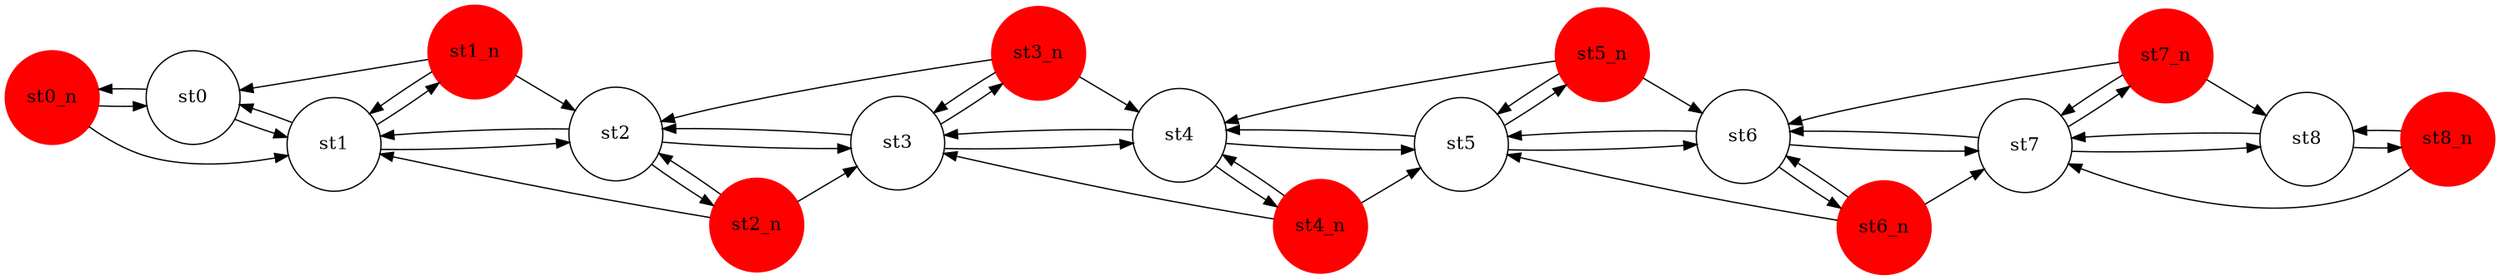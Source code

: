#Total states is 0, including 0 states and 0 newstates
#Total transisions is 0, including 0 transistions and 0 new transitions
digraph finite_state_machine {
	rankdir=LR;
	size="20,20";
	resolution="300";
	overlap=false;

	node [shape = circle, fixedsize=true, width = 1, color = red, style = filled];
	st0_n;
 	st1_n;
 	st2_n;
 	st3_n;
 	st4_n;
 	st5_n;
 	st6_n;
 	st7_n;
 	st8_n;
 
	node [shape = circle, color = black, style = unfilled];
	st0;
 	st1;
 	st2;
 	st3;
 	st4;
 	st5;
 	st6;
 	st7;
 	st8;
 	st0 -> st0_n;
	st0 -> st1;
	st0_n -> st0;
	st0_n -> st1;
	st1 -> st0;
	st1 -> st1_n;
	st1 -> st2;
	st1_n -> st0;
	st1_n -> st1;
	st1_n -> st2;
	st2 -> st1;
	st2 -> st2_n;
	st2 -> st3;
	st2_n -> st1;
	st2_n -> st2;
	st2_n -> st3;
	st3 -> st2;
	st3 -> st3_n;
	st3 -> st4;
	st3_n -> st2;
	st3_n -> st3;
	st3_n -> st4;
	st4 -> st3;
	st4 -> st4_n;
	st4 -> st5;
	st4_n -> st3;
	st4_n -> st4;
	st4_n -> st5;
	st5 -> st4;
	st5 -> st5_n;
	st5 -> st6;
	st5_n -> st4;
	st5_n -> st5;
	st5_n -> st6;
	st6 -> st5;
	st6 -> st6_n;
	st6 -> st7;
	st6_n -> st5;
	st6_n -> st6;
	st6_n -> st7;
	st7 -> st6;
	st7 -> st7_n;
	st7 -> st8;
	st7_n -> st6;
	st7_n -> st7;
	st7_n -> st8;
	st8 -> st7;
	st8 -> st8_n;
	st8_n -> st7;
	st8_n -> st8;
}
